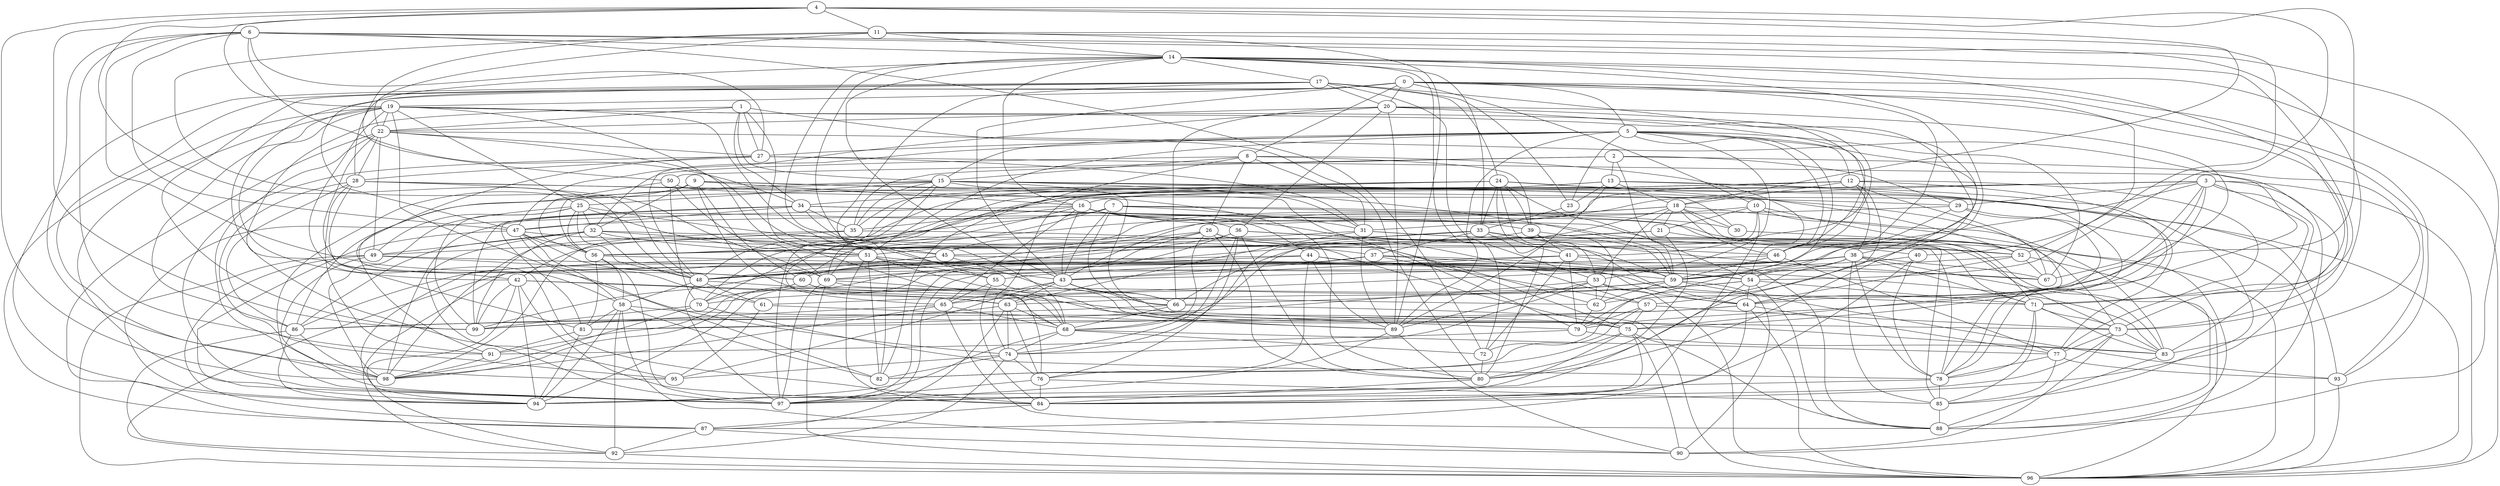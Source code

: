 graph G {
    "50" -- "96";
    "17" -- "20";
    "63" -- "76";
    "17" -- "46";
    "11" -- "48";
    "6" -- "72";
    "53" -- "64";
    "43" -- "63";
    "15" -- "30";
    "11" -- "22";
    "29" -- "96";
    "7" -- "98";
    "24" -- "52";
    "14" -- "43";
    "71" -- "78";
    "25" -- "49";
    "34" -- "85";
    "56" -- "58";
    "53" -- "62";
    "60" -- "62";
    "52" -- "67";
    "13" -- "89";
    "31" -- "89";
    "37" -- "54";
    "50" -- "56";
    "33" -- "80";
    "1" -- "15";
    "24" -- "33";
    "33" -- "74";
    "20" -- "47";
    "60" -- "70";
    "6" -- "14";
    "36" -- "74";
    "48" -- "68";
    "4" -- "48";
    "36" -- "80";
    "17" -- "24";
    "41" -- "43";
    "31" -- "56";
    "5" -- "53";
    "14" -- "96";
    "50" -- "70";
    "75" -- "82";
    "40" -- "48";
    "72" -- "80";
    "54" -- "64";
    "64" -- "86";
    "65" -- "88";
    "20" -- "89";
    "0" -- "5";
    "42" -- "84";
    "27" -- "31";
    "4" -- "11";
    "33" -- "67";
    "20" -- "54";
    "9" -- "79";
    "25" -- "37";
    "93" -- "96";
    "32" -- "49";
    "70" -- "98";
    "23" -- "33";
    "6" -- "27";
    "79" -- "91";
    "51" -- "71";
    "29" -- "75";
    "3" -- "83";
    "4" -- "99";
    "19" -- "84";
    "44" -- "67";
    "58" -- "90";
    "44" -- "89";
    "3" -- "31";
    "71" -- "83";
    "1" -- "51";
    "8" -- "82";
    "45" -- "83";
    "14" -- "72";
    "9" -- "60";
    "11" -- "50";
    "35" -- "49";
    "69" -- "97";
    "5" -- "72";
    "74" -- "92";
    "0" -- "19";
    "41" -- "72";
    "48" -- "61";
    "13" -- "18";
    "24" -- "54";
    "47" -- "69";
    "68" -- "94";
    "26" -- "52";
    "10" -- "83";
    "6" -- "47";
    "38" -- "79";
    "15" -- "97";
    "64" -- "81";
    "18" -- "60";
    "77" -- "93";
    "55" -- "65";
    "6" -- "91";
    "54" -- "97";
    "21" -- "88";
    "35" -- "98";
    "25" -- "56";
    "19" -- "46";
    "5" -- "15";
    "20" -- "41";
    "1" -- "80";
    "10" -- "45";
    "15" -- "64";
    "34" -- "62";
    "5" -- "51";
    "27" -- "74";
    "75" -- "84";
    "12" -- "43";
    "54" -- "70";
    "14" -- "17";
    "39" -- "59";
    "58" -- "81";
    "37" -- "97";
    "44" -- "92";
    "14" -- "93";
    "70" -- "78";
    "57" -- "75";
    "47" -- "56";
    "73" -- "97";
    "4" -- "19";
    "32" -- "51";
    "22" -- "58";
    "14" -- "71";
    "17" -- "23";
    "0" -- "73";
    "22" -- "28";
    "11" -- "89";
    "29" -- "47";
    "16" -- "44";
    "38" -- "83";
    "3" -- "79";
    "53" -- "89";
    "13" -- "35";
    "31" -- "73";
    "18" -- "46";
    "19" -- "86";
    "15" -- "59";
    "13" -- "23";
    "65" -- "99";
    "43" -- "75";
    "0" -- "52";
    "5" -- "27";
    "12" -- "74";
    "59" -- "66";
    "86" -- "94";
    "37" -- "94";
    "16" -- "35";
    "36" -- "46";
    "52" -- "64";
    "26" -- "68";
    "16" -- "57";
    "25" -- "98";
    "3" -- "90";
    "75" -- "88";
    "39" -- "41";
    "76" -- "84";
    "5" -- "80";
    "3" -- "96";
    "69" -- "76";
    "17" -- "94";
    "34" -- "81";
    "52" -- "59";
    "62" -- "79";
    "47" -- "52";
    "49" -- "97";
    "5" -- "46";
    "13" -- "85";
    "31" -- "63";
    "6" -- "71";
    "3" -- "67";
    "30" -- "73";
    "5" -- "89";
    "28" -- "29";
    "43" -- "95";
    "25" -- "32";
    "47" -- "61";
    "19" -- "22";
    "87" -- "90";
    "5" -- "23";
    "3" -- "59";
    "15" -- "66";
    "22" -- "27";
    "63" -- "68";
    "74" -- "76";
    "37" -- "59";
    "18" -- "53";
    "16" -- "70";
    "22" -- "87";
    "44" -- "64";
    "14" -- "57";
    "18" -- "68";
    "17" -- "98";
    "34" -- "99";
    "32" -- "95";
    "92" -- "96";
    "57" -- "73";
    "47" -- "58";
    "45" -- "86";
    "84" -- "87";
    "12" -- "77";
    "81" -- "94";
    "7" -- "30";
    "9" -- "63";
    "73" -- "83";
    "17" -- "47";
    "0" -- "97";
    "28" -- "95";
    "38" -- "43";
    "15" -- "31";
    "7" -- "69";
    "48" -- "58";
    "32" -- "86";
    "57" -- "82";
    "15" -- "35";
    "21" -- "60";
    "10" -- "84";
    "86" -- "92";
    "63" -- "74";
    "9" -- "32";
    "34" -- "40";
    "28" -- "86";
    "75" -- "90";
    "53" -- "74";
    "19" -- "97";
    "7" -- "66";
    "1" -- "22";
    "49" -- "60";
    "56" -- "81";
    "43" -- "66";
    "44" -- "76";
    "46" -- "77";
    "16" -- "96";
    "58" -- "75";
    "19" -- "45";
    "80" -- "84";
    "26" -- "48";
    "91" -- "98";
    "46" -- "55";
    "12" -- "67";
    "59" -- "93";
    "1" -- "34";
    "61" -- "95";
    "38" -- "67";
    "51" -- "89";
    "34" -- "35";
    "7" -- "42";
    "79" -- "83";
    "18" -- "30";
    "27" -- "73";
    "31" -- "71";
    "6" -- "95";
    "45" -- "48";
    "16" -- "65";
    "39" -- "62";
    "27" -- "28";
    "58" -- "82";
    "41" -- "97";
    "24" -- "39";
    "38" -- "96";
    "32" -- "48";
    "12" -- "80";
    "24" -- "86";
    "81" -- "91";
    "4" -- "62";
    "51" -- "94";
    "6" -- "60";
    "8" -- "31";
    "37" -- "57";
    "18" -- "51";
    "38" -- "54";
    "4" -- "98";
    "42" -- "94";
    "53" -- "96";
    "68" -- "72";
    "16" -- "94";
    "14" -- "33";
    "60" -- "91";
    "57" -- "79";
    "69" -- "96";
    "2" -- "59";
    "59" -- "65";
    "24" -- "93";
    "28" -- "42";
    "8" -- "32";
    "32" -- "45";
    "34" -- "47";
    "0" -- "99";
    "42" -- "63";
    "14" -- "28";
    "6" -- "73";
    "74" -- "95";
    "15" -- "25";
    "26" -- "99";
    "7" -- "71";
    "12" -- "18";
    "69" -- "79";
    "21" -- "80";
    "0" -- "8";
    "42" -- "99";
    "24" -- "53";
    "71" -- "73";
    "25" -- "48";
    "19" -- "38";
    "2" -- "50";
    "32" -- "78";
    "0" -- "46";
    "14" -- "82";
    "22" -- "49";
    "12" -- "70";
    "56" -- "59";
    "36" -- "76";
    "8" -- "39";
    "22" -- "43";
    "16" -- "39";
    "38" -- "78";
    "73" -- "90";
    "51" -- "82";
    "28" -- "80";
    "11" -- "40";
    "37" -- "43";
    "78" -- "94";
    "36" -- "48";
    "11" -- "14";
    "2" -- "13";
    "24" -- "34";
    "3" -- "16";
    "21" -- "45";
    "15" -- "91";
    "20" -- "22";
    "1" -- "81";
    "15" -- "65";
    "26" -- "75";
    "53" -- "81";
    "8" -- "26";
    "64" -- "87";
    "28" -- "69";
    "27" -- "97";
    "14" -- "16";
    "38" -- "61";
    "39" -- "56";
    "64" -- "77";
    "20" -- "64";
    "43" -- "83";
    "85" -- "88";
    "24" -- "41";
    "71" -- "85";
    "9" -- "78";
    "4" -- "18";
    "70" -- "99";
    "16" -- "43";
    "54" -- "88";
    "74" -- "82";
    "55" -- "84";
    "89" -- "90";
    "56" -- "97";
    "19" -- "87";
    "44" -- "60";
    "42" -- "92";
    "68" -- "74";
    "15" -- "56";
    "66" -- "96";
    "63" -- "99";
    "20" -- "36";
    "73" -- "77";
    "2" -- "83";
    "24" -- "69";
    "38" -- "85";
    "63" -- "87";
    "28" -- "91";
    "78" -- "85";
    "25" -- "99";
    "22" -- "98";
    "0" -- "20";
    "41" -- "79";
    "55" -- "75";
    "47" -- "94";
    "43" -- "65";
    "0" -- "10";
    "13" -- "98";
    "59" -- "62";
    "51" -- "84";
    "8" -- "15";
    "75" -- "94";
    "65" -- "68";
    "9" -- "16";
    "9" -- "97";
    "35" -- "75";
    "46" -- "59";
    "48" -- "97";
    "0" -- "93";
    "29" -- "59";
    "3" -- "56";
    "33" -- "56";
    "38" -- "71";
    "8" -- "54";
    "50" -- "69";
    "54" -- "71";
    "10" -- "52";
    "17" -- "55";
    "49" -- "87";
    "18" -- "52";
    "42" -- "73";
    "5" -- "67";
    "77" -- "85";
    "20" -- "66";
    "68" -- "77";
    "58" -- "94";
    "33" -- "64";
    "10" -- "66";
    "86" -- "98";
    "14" -- "68";
    "7" -- "31";
    "11" -- "88";
    "26" -- "80";
    "18" -- "21";
    "3" -- "78";
    "77" -- "78";
    "3" -- "84";
    "52" -- "96";
    "66" -- "68";
    "65" -- "98";
    "2" -- "29";
    "18" -- "88";
    "25" -- "51";
    "0" -- "43";
    "12" -- "75";
    "54" -- "63";
    "76" -- "97";
    "16" -- "36";
    "26" -- "69";
    "12" -- "48";
    "76" -- "85";
    "19" -- "68";
    "83" -- "88";
    "36" -- "98";
    "19" -- "42";
    "59" -- "90";
    "60" -- "68";
    "87" -- "92";
    "49" -- "96";
    "33" -- "37";
    "6" -- "34";
    "4" -- "54";
    "7" -- "43";
    "40" -- "78";
    "40" -- "84";
    "10" -- "21";
    "66" -- "86";
    "49" -- "54";
    "32" -- "99";
    "41" -- "88";
    "64" -- "96";
    "45" -- "66";
    "5" -- "12";
    "19" -- "25";
    "2" -- "35";
    "61" -- "89";
    "38" -- "69";
    "13" -- "77";
    "5" -- "48";
    "12" -- "38";
    "36" -- "59";
    "17" -- "53";
    "19" -- "82";
    "1" -- "27";
    "58" -- "92";
    "22" -- "78";
    "89" -- "97";
    "3" -- "29";
    "51" -- "55";
}
